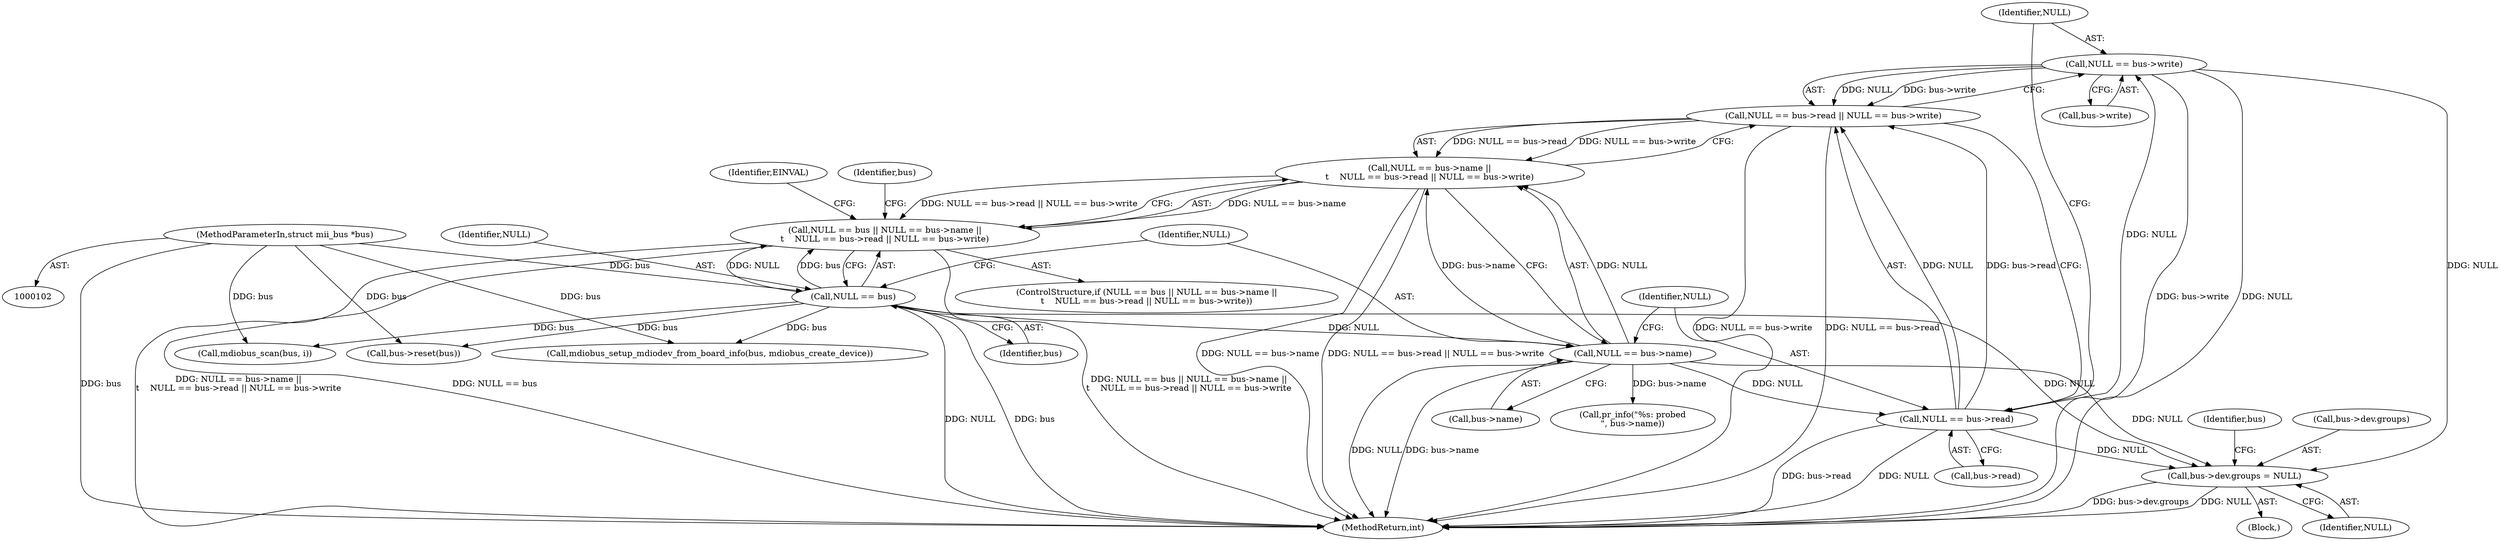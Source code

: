 digraph "0_linux_6ff7b060535e87c2ae14dd8548512abfdda528fb@API" {
"1000127" [label="(Call,NULL == bus->write)"];
"1000122" [label="(Call,NULL == bus->read)"];
"1000116" [label="(Call,NULL == bus->name)"];
"1000112" [label="(Call,NULL == bus)"];
"1000103" [label="(MethodParameterIn,struct mii_bus *bus)"];
"1000121" [label="(Call,NULL == bus->read || NULL == bus->write)"];
"1000115" [label="(Call,NULL == bus->name ||\n\t    NULL == bus->read || NULL == bus->write)"];
"1000111" [label="(Call,NULL == bus || NULL == bus->name ||\n\t    NULL == bus->read || NULL == bus->write)"];
"1000163" [label="(Call,bus->dev.groups = NULL)"];
"1000118" [label="(Call,bus->name)"];
"1000129" [label="(Call,bus->write)"];
"1000139" [label="(Identifier,bus)"];
"1000111" [label="(Call,NULL == bus || NULL == bus->name ||\n\t    NULL == bus->read || NULL == bus->write)"];
"1000113" [label="(Identifier,NULL)"];
"1000163" [label="(Call,bus->dev.groups = NULL)"];
"1000114" [label="(Identifier,bus)"];
"1000169" [label="(Identifier,NULL)"];
"1000286" [label="(Call,mdiobus_scan(bus, i))"];
"1000105" [label="(Block,)"];
"1000103" [label="(MethodParameterIn,struct mii_bus *bus)"];
"1000312" [label="(Call,pr_info(\"%s: probed\n\", bus->name))"];
"1000122" [label="(Call,NULL == bus->read)"];
"1000115" [label="(Call,NULL == bus->name ||\n\t    NULL == bus->read || NULL == bus->write)"];
"1000134" [label="(Identifier,EINVAL)"];
"1000173" [label="(Identifier,bus)"];
"1000260" [label="(Call,bus->reset(bus))"];
"1000117" [label="(Identifier,NULL)"];
"1000110" [label="(ControlStructure,if (NULL == bus || NULL == bus->name ||\n\t    NULL == bus->read || NULL == bus->write))"];
"1000124" [label="(Call,bus->read)"];
"1000128" [label="(Identifier,NULL)"];
"1000123" [label="(Identifier,NULL)"];
"1000116" [label="(Call,NULL == bus->name)"];
"1000304" [label="(Call,mdiobus_setup_mdiodev_from_board_info(bus, mdiobus_create_device))"];
"1000127" [label="(Call,NULL == bus->write)"];
"1000164" [label="(Call,bus->dev.groups)"];
"1000112" [label="(Call,NULL == bus)"];
"1000121" [label="(Call,NULL == bus->read || NULL == bus->write)"];
"1000357" [label="(MethodReturn,int)"];
"1000127" -> "1000121"  [label="AST: "];
"1000127" -> "1000129"  [label="CFG: "];
"1000128" -> "1000127"  [label="AST: "];
"1000129" -> "1000127"  [label="AST: "];
"1000121" -> "1000127"  [label="CFG: "];
"1000127" -> "1000357"  [label="DDG: bus->write"];
"1000127" -> "1000357"  [label="DDG: NULL"];
"1000127" -> "1000121"  [label="DDG: NULL"];
"1000127" -> "1000121"  [label="DDG: bus->write"];
"1000122" -> "1000127"  [label="DDG: NULL"];
"1000127" -> "1000163"  [label="DDG: NULL"];
"1000122" -> "1000121"  [label="AST: "];
"1000122" -> "1000124"  [label="CFG: "];
"1000123" -> "1000122"  [label="AST: "];
"1000124" -> "1000122"  [label="AST: "];
"1000128" -> "1000122"  [label="CFG: "];
"1000121" -> "1000122"  [label="CFG: "];
"1000122" -> "1000357"  [label="DDG: NULL"];
"1000122" -> "1000357"  [label="DDG: bus->read"];
"1000122" -> "1000121"  [label="DDG: NULL"];
"1000122" -> "1000121"  [label="DDG: bus->read"];
"1000116" -> "1000122"  [label="DDG: NULL"];
"1000122" -> "1000163"  [label="DDG: NULL"];
"1000116" -> "1000115"  [label="AST: "];
"1000116" -> "1000118"  [label="CFG: "];
"1000117" -> "1000116"  [label="AST: "];
"1000118" -> "1000116"  [label="AST: "];
"1000123" -> "1000116"  [label="CFG: "];
"1000115" -> "1000116"  [label="CFG: "];
"1000116" -> "1000357"  [label="DDG: NULL"];
"1000116" -> "1000357"  [label="DDG: bus->name"];
"1000116" -> "1000115"  [label="DDG: NULL"];
"1000116" -> "1000115"  [label="DDG: bus->name"];
"1000112" -> "1000116"  [label="DDG: NULL"];
"1000116" -> "1000163"  [label="DDG: NULL"];
"1000116" -> "1000312"  [label="DDG: bus->name"];
"1000112" -> "1000111"  [label="AST: "];
"1000112" -> "1000114"  [label="CFG: "];
"1000113" -> "1000112"  [label="AST: "];
"1000114" -> "1000112"  [label="AST: "];
"1000117" -> "1000112"  [label="CFG: "];
"1000111" -> "1000112"  [label="CFG: "];
"1000112" -> "1000357"  [label="DDG: bus"];
"1000112" -> "1000357"  [label="DDG: NULL"];
"1000112" -> "1000111"  [label="DDG: NULL"];
"1000112" -> "1000111"  [label="DDG: bus"];
"1000103" -> "1000112"  [label="DDG: bus"];
"1000112" -> "1000163"  [label="DDG: NULL"];
"1000112" -> "1000260"  [label="DDG: bus"];
"1000112" -> "1000286"  [label="DDG: bus"];
"1000112" -> "1000304"  [label="DDG: bus"];
"1000103" -> "1000102"  [label="AST: "];
"1000103" -> "1000357"  [label="DDG: bus"];
"1000103" -> "1000260"  [label="DDG: bus"];
"1000103" -> "1000286"  [label="DDG: bus"];
"1000103" -> "1000304"  [label="DDG: bus"];
"1000121" -> "1000115"  [label="AST: "];
"1000115" -> "1000121"  [label="CFG: "];
"1000121" -> "1000357"  [label="DDG: NULL == bus->write"];
"1000121" -> "1000357"  [label="DDG: NULL == bus->read"];
"1000121" -> "1000115"  [label="DDG: NULL == bus->read"];
"1000121" -> "1000115"  [label="DDG: NULL == bus->write"];
"1000115" -> "1000111"  [label="AST: "];
"1000111" -> "1000115"  [label="CFG: "];
"1000115" -> "1000357"  [label="DDG: NULL == bus->read || NULL == bus->write"];
"1000115" -> "1000357"  [label="DDG: NULL == bus->name"];
"1000115" -> "1000111"  [label="DDG: NULL == bus->name"];
"1000115" -> "1000111"  [label="DDG: NULL == bus->read || NULL == bus->write"];
"1000111" -> "1000110"  [label="AST: "];
"1000134" -> "1000111"  [label="CFG: "];
"1000139" -> "1000111"  [label="CFG: "];
"1000111" -> "1000357"  [label="DDG: NULL == bus->name ||\n\t    NULL == bus->read || NULL == bus->write"];
"1000111" -> "1000357"  [label="DDG: NULL == bus"];
"1000111" -> "1000357"  [label="DDG: NULL == bus || NULL == bus->name ||\n\t    NULL == bus->read || NULL == bus->write"];
"1000163" -> "1000105"  [label="AST: "];
"1000163" -> "1000169"  [label="CFG: "];
"1000164" -> "1000163"  [label="AST: "];
"1000169" -> "1000163"  [label="AST: "];
"1000173" -> "1000163"  [label="CFG: "];
"1000163" -> "1000357"  [label="DDG: bus->dev.groups"];
"1000163" -> "1000357"  [label="DDG: NULL"];
}

